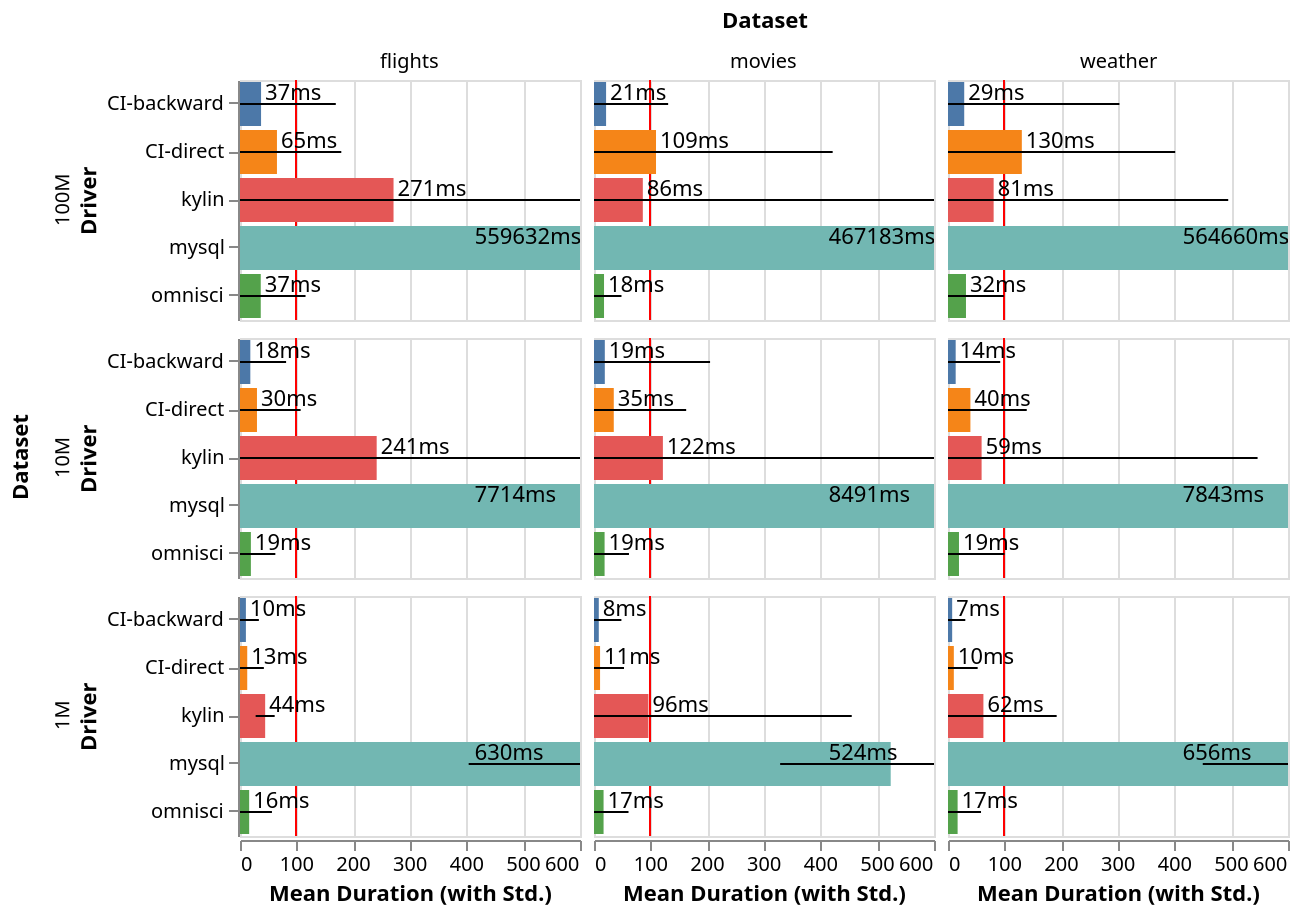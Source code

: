 {
  "$schema": "https://vega.github.io/schema/vega-lite/v4.json",
  "description": "A simple bar chart with embedded data.",
  "data": {
    "values": [
      {
        "dataset_size":"1M",
        "dataset":"flights",
        "driver":"CI-backward",
        "meanDuration":10.3990828538,
        "countAnswered":241401,
        "durationCiLower":10.3078371837,
        "durationCiUpper":10.490328524,
        "durationStd":22.8734423555,
        "countViolated":2717.0,
        "responseRate":0.681876357
      },
      {
        "dataset_size":"1M",
        "dataset":"flights",
        "driver":"CI-direct",
        "meanDuration":12.7634825117,
        "countAnswered":209883,
        "durationCiLower":12.6379931156,
        "durationCiUpper":12.8889719078,
        "durationStd":29.3322288889,
        "countViolated":2754.0,
        "responseRate":0.5917295166
      },
      {
        "dataset_size":"1M",
        "dataset":"flights",
        "driver":"kylin",
        "meanDuration":44.397160512,
        "countAnswered":13594,
        "durationCiLower":44.1148921884,
        "durationCiUpper":44.6794288356,
        "durationStd":16.7899349309,
        "countViolated":141.0,
        "responseRate":0.0372397261
      },
      {
        "dataset_size":"1M",
        "dataset":"flights",
        "driver":"mysql",
        "meanDuration":629.5919229866,
        "countAnswered":4259,
        "durationCiLower":622.8007641573,
        "durationCiUpper":636.3830818159,
        "durationStd":226.0612624968,
        "countViolated":4259.0,
        "responseRate":0.0
      },
      {
        "dataset_size":"1M",
        "dataset":"flights",
        "driver":"omnisci",
        "meanDuration":16.1814906426,
        "countAnswered":107135,
        "durationCiLower":15.9408205517,
        "durationCiUpper":16.4221607335,
        "durationStd":40.1915552002,
        "countViolated":1752.0,
        "responseRate":0.2836231026
      },
      {
        "dataset_size":"1M",
        "dataset":"movies",
        "driver":"CI-backward",
        "meanDuration":8.4421875982,
        "countAnswered":190876,
        "durationCiLower":8.2631908018,
        "durationCiUpper":8.6211843947,
        "durationStd":39.8997409554,
        "countViolated":2579.0,
        "responseRate":0.6713743248
      },
      {
        "dataset_size":"1M",
        "dataset":"movies",
        "driver":"CI-direct",
        "meanDuration":10.7039749428,
        "countAnswered":176556,
        "durationCiLower":10.5068533354,
        "durationCiUpper":10.9010965501,
        "durationStd":42.2595048319,
        "countViolated":2914.0,
        "responseRate":0.6192719608
      },
      {
        "dataset_size":"1M",
        "dataset":"movies",
        "driver":"kylin",
        "meanDuration":96.0473399834,
        "countAnswered":24060,
        "durationCiLower":91.513705359,
        "durationCiUpper":100.5809746077,
        "durationStd":358.7768296057,
        "countViolated":1649.0,
        "responseRate":0.0784262263
      },
      {
        "dataset_size":"1M",
        "dataset":"movies",
        "driver":"mysql",
        "meanDuration":523.6025552486,
        "countAnswered":2896,
        "durationCiLower":516.4939176145,
        "durationCiUpper":530.7111928828,
        "durationStd":195.0994091778,
        "countViolated":2896.0,
        "responseRate":0.0
      },
      {
        "dataset_size":"1M",
        "dataset":"movies",
        "driver":"omnisci",
        "meanDuration":16.8807647402,
        "countAnswered":61668,
        "durationCiLower":16.5333863433,
        "durationCiUpper":17.2281431372,
        "durationStd":44.0125086451,
        "countViolated":1191.0,
        "responseRate":0.1976857073
      },
      {
        "dataset_size":"1M",
        "dataset":"weather",
        "driver":"CI-backward",
        "meanDuration":7.3521983505,
        "countAnswered":354766,
        "durationCiLower":7.2759636321,
        "durationCiUpper":7.4284330688,
        "durationStd":23.1672360266,
        "countViolated":2412.0,
        "responseRate":0.6815740148
      },
      {
        "dataset_size":"1M",
        "dataset":"weather",
        "driver":"CI-direct",
        "meanDuration":10.2866326623,
        "countAnswered":298197,
        "durationCiLower":10.1357260128,
        "durationCiUpper":10.4375393118,
        "durationStd":42.0445934992,
        "countViolated":3529.0,
        "responseRate":0.5699894191
      },
      {
        "dataset_size":"1M",
        "dataset":"weather",
        "driver":"kylin",
        "meanDuration":62.482300224,
        "countAnswered":46865,
        "durationCiLower":61.3119754965,
        "durationCiUpper":63.6526249516,
        "durationStd":129.2621526718,
        "countViolated":2328.0,
        "responseRate":0.0861499001
      },
      {
        "dataset_size":"1M",
        "dataset":"weather",
        "driver":"mysql",
        "meanDuration":655.6036928017,
        "countAnswered":3737,
        "durationCiLower":648.996048826,
        "durationCiUpper":662.2113367774,
        "durationStd":206.0247381699,
        "countViolated":3737.0,
        "responseRate":0.0
      },
      {
        "dataset_size":"1M",
        "dataset":"weather",
        "driver":"omnisci",
        "meanDuration":16.9662427297,
        "countAnswered":128950,
        "durationCiLower":16.740861966,
        "durationCiUpper":17.1916234935,
        "durationStd":41.2928969176,
        "countViolated":1941.0,
        "responseRate":0.2456530233
      },
      {
        "dataset_size":"10M",
        "dataset":"flights",
        "driver":"CI-backward",
        "meanDuration":18.2181170437,
        "countAnswered":195363,
        "durationCiLower":17.9382113958,
        "durationCiUpper":18.4980226915,
        "durationStd":63.1221870456,
        "countViolated":8218.0,
        "responseRate":0.5346373711
      },
      {
        "dataset_size":"10M",
        "dataset":"flights",
        "driver":"CI-direct",
        "meanDuration":29.9453139094,
        "countAnswered":133032,
        "durationCiLower":29.5313094657,
        "durationCiUpper":30.3593183532,
        "durationStd":77.042615912,
        "countViolated":9246.0,
        "responseRate":0.3536338704
      },
      {
        "dataset_size":"10M",
        "dataset":"flights",
        "driver":"kylin",
        "meanDuration":241.197007617,
        "countAnswered":18380,
        "durationCiLower":224.1099586643,
        "durationCiUpper":258.2840565697,
        "durationStd":1181.8520814536,
        "countViolated":2907.0,
        "responseRate":0.040587686
      },
      {
        "dataset_size":"10M",
        "dataset":"flights",
        "driver":"mysql",
        "meanDuration":7714.3632887189,
        "countAnswered":523,
        "durationCiLower":7518.81630586,
        "durationCiUpper":7909.9102715778,
        "durationStd":2276.3851473406,
        "countViolated":523.0,
        "responseRate":0.0
      },
      {
        "dataset_size":"10M",
        "dataset":"flights",
        "driver":"omnisci",
        "meanDuration":19.2105079402,
        "countAnswered":94519,
        "durationCiLower":18.9354006112,
        "durationCiUpper":19.4856152692,
        "durationStd":43.1527092358,
        "countViolated":1493.0,
        "responseRate":0.2596511599
      },
      {
        "dataset_size":"10M",
        "dataset":"movies",
        "driver":"CI-backward",
        "meanDuration":19.0721177444,
        "countAnswered":142614,
        "durationCiLower":18.1080813511,
        "durationCiUpper":20.0361541377,
        "durationStd":185.7473954679,
        "countViolated":3129.0,
        "responseRate":0.493815141
      },
      {
        "dataset_size":"10M",
        "dataset":"movies",
        "driver":"CI-direct",
        "meanDuration":34.88780118,
        "countAnswered":60678,
        "durationCiLower":33.8711581357,
        "durationCiUpper":35.9044442243,
        "durationStd":127.7695508716,
        "countViolated":3293.0,
        "responseRate":0.1973838089
      },
      {
        "dataset_size":"10M",
        "dataset":"movies",
        "driver":"kylin",
        "meanDuration":121.5639602804,
        "countAnswered":13696,
        "durationCiLower":99.7284108037,
        "durationCiUpper":143.399509757,
        "durationStd":1303.6905670281,
        "countViolated":907.0,
        "responseRate":0.0437510477
      },
      {
        "dataset_size":"10M",
        "dataset":"movies",
        "driver":"mysql",
        "meanDuration":8490.5659574468,
        "countAnswered":235,
        "durationCiLower":8224.8764390203,
        "durationCiUpper":8756.2554758733,
        "durationStd":2067.3226210123,
        "countViolated":235.0,
        "responseRate":0.0
      },
      {
        "dataset_size":"10M",
        "dataset":"movies",
        "driver":"omnisci",
        "meanDuration":18.6843501326,
        "countAnswered":54288,
        "durationCiLower":18.3224511045,
        "durationCiUpper":19.0462491607,
        "durationStd":43.0211052804,
        "countViolated":818.0,
        "responseRate":0.1829597947
      },
      {
        "dataset_size":"10M",
        "dataset":"weather",
        "driver":"CI-backward",
        "meanDuration":13.5488722113,
        "countAnswered":243840,
        "durationCiLower":13.2369552009,
        "durationCiUpper":13.8607892216,
        "durationStd":78.5852949738,
        "countViolated":6576.0,
        "responseRate":0.4560418861
      },
      {
        "dataset_size":"10M",
        "dataset":"weather",
        "driver":"CI-direct",
        "meanDuration":39.5373272474,
        "countAnswered":78870,
        "durationCiLower":38.8434460758,
        "durationCiUpper":40.2312084189,
        "durationStd":99.4228635721,
        "countViolated":6793.0,
        "responseRate":0.1359779196
      },
      {
        "dataset_size":"10M",
        "dataset":"weather",
        "driver":"kylin",
        "meanDuration":59.3021829959,
        "countAnswered":40449,
        "durationCiLower":54.5560548115,
        "durationCiUpper":64.0483111802,
        "durationStd":487.0037116345,
        "countViolated":706.0,
        "responseRate":0.076813653
      },
      {
        "dataset_size":"10M",
        "dataset":"weather",
        "driver":"mysql",
        "meanDuration":7843.2297551789,
        "countAnswered":531,
        "durationCiLower":7657.3589068418,
        "durationCiUpper":8029.1006035161,
        "durationStd":2180.3065268183,
        "countViolated":531.0,
        "responseRate":0.0
      },
      {
        "dataset_size":"10M",
        "dataset":"weather",
        "driver":"omnisci",
        "meanDuration":19.3729277633,
        "countAnswered":113585,
        "durationCiLower":18.9064153804,
        "durationCiUpper":19.8394401463,
        "durationStd":80.217837143,
        "countViolated":1734.0,
        "responseRate":0.2160378415
      },
      {
        "dataset_size":"100M",
        "dataset":"flights",
        "driver":"CI-backward",
        "meanDuration":37.1612897193,
        "countAnswered":106938,
        "durationCiLower":36.3709211206,
        "durationCiUpper":37.9516583179,
        "durationStd":131.8689959628,
        "countViolated":8747.0,
        "responseRate":0.2784485986
      },
      {
        "dataset_size":"100M",
        "dataset":"flights",
        "driver":"CI-direct",
        "meanDuration":65.2099153624,
        "countAnswered":42298,
        "durationCiLower":64.1278997659,
        "durationCiUpper":66.2919309589,
        "durationStd":113.5358245617,
        "countViolated":6824.0,
        "responseRate":0.1003962189
      },
      {
        "dataset_size":"100M",
        "dataset":"flights",
        "driver":"kylin",
        "meanDuration":270.9392225123,
        "countAnswered":13788,
        "durationCiLower":234.6430041302,
        "durationCiUpper":307.2354408945,
        "durationStd":2174.3316979833,
        "countViolated":1078.0,
        "responseRate":0.0323160515
      },
      {
        "dataset_size":"100M",
        "dataset":"flights",
        "driver":"mysql",
        "meanDuration":559631.52,
        "countAnswered":25,
        "durationCiLower":504794.6653065046,
        "durationCiUpper":614468.3746934953,
        "durationStd":132847.7467667781,
        "countViolated":25.0,
        "responseRate":0.0
      },
      {
        "dataset_size":"100M",
        "dataset":"flights",
        "driver":"omnisci",
        "meanDuration":36.6124348175,
        "countAnswered":49860,
        "durationCiLower":35.9187500013,
        "durationCiUpper":37.3061196336,
        "durationStd":79.0277635157,
        "countViolated":2078.0,
        "responseRate":0.1306879566
      },
      {
        "dataset_size":"100M",
        "dataset":"movies",
        "driver":"CI-backward",
        "meanDuration":21.3222756803,
        "countAnswered":65264,
        "durationCiLower":20.4819443571,
        "durationCiUpper":22.1626070035,
        "durationStd":109.5295366818,
        "countViolated":1846.0,
        "responseRate":0.2189764892
      },
      {
        "dataset_size":"100M",
        "dataset":"movies",
        "driver":"CI-direct",
        "meanDuration":109.4266878981,
        "countAnswered":15700,
        "durationCiLower":104.5500677244,
        "durationCiUpper":114.3033080718,
        "durationStd":311.7361600881,
        "countViolated":2071.0,
        "responseRate":0.0441312182
      },
      {
        "dataset_size":"100M",
        "dataset":"movies",
        "driver":"kylin",
        "meanDuration":86.1442671281,
        "countAnswered":15603,
        "durationCiLower":69.4161378188,
        "durationCiUpper":102.8723964375,
        "durationStd":1066.0305417891,
        "countViolated":610.0,
        "responseRate":0.0524817978
      },
      {
        "dataset_size":"100M",
        "dataset":"movies",
        "driver":"mysql",
        "meanDuration":467182.8235294117,
        "countAnswered":17,
        "durationCiLower":390400.0218319589,
        "durationCiUpper":543965.6252268646,
        "durationStd":149338.5585411698,
        "countViolated":17.0,
        "responseRate":0.0
      },
      {
        "dataset_size":"100M",
        "dataset":"movies",
        "driver":"omnisci",
        "meanDuration":17.6804732691,
        "countAnswered":57050,
        "durationCiLower":17.427749755,
        "durationCiUpper":17.9331967831,
        "durationStd":30.7975501366,
        "countViolated":1001.0,
        "responseRate":0.1831427264
      },
      {
        "dataset_size":"100M",
        "dataset":"weather",
        "driver":"CI-backward",
        "meanDuration":28.6178936138,
        "countAnswered":124659,
        "durationCiLower":27.0976004839,
        "durationCiUpper":30.1381867437,
        "durationStd":273.8651965038,
        "countViolated":3414.0,
        "responseRate":0.2311268782
      },
      {
        "dataset_size":"100M",
        "dataset":"weather",
        "driver":"CI-direct",
        "meanDuration":130.2828090408,
        "countAnswered":19423,
        "durationCiLower":126.4767882666,
        "durationCiUpper":134.0888298151,
        "durationStd":270.616425203,
        "countViolated":3119.0,
        "responseRate":0.0298381813
      },
      {
        "dataset_size":"100M",
        "dataset":"weather",
        "driver":"kylin",
        "meanDuration":80.5452961672,
        "countAnswered":16646,
        "durationCiLower":74.2562297446,
        "durationCiUpper":86.8343625898,
        "durationStd":413.962931991,
        "countViolated":611.0,
        "responseRate":0.0309899986
      },
      {
        "dataset_size":"100M",
        "dataset":"weather",
        "driver":"mysql",
        "meanDuration":564659.8285714285,
        "countAnswered":35,
        "durationCiLower":518109.6167331958,
        "durationCiUpper":611210.0404096612,
        "durationStd":135512.614694002,
        "countViolated":35.0,
        "responseRate":0.0
      },
      {
        "dataset_size":"100M",
        "dataset":"weather",
        "driver":"omnisci",
        "meanDuration":31.7236207014,
        "countAnswered":73135,
        "durationCiLower":31.2396838798,
        "durationCiUpper":32.2075575231,
        "durationStd":66.7722517467,
        "countViolated":2329.0,
        "responseRate":0.1357992489
      }
    ]
  },
  "transform": [
    {"calculate": "round(datum.meanDuration) + 'ms'", "as": "durationNice"},
    {"calculate": "clamp(datum.meanDuration,0,407)", "as": "durationTextPos"}
  ],
  "facet": {
    "row": {
      "field": "dataset_size",
      "type": "ordinal",
      "title": "Dataset",
      "header": {"labelPadding": 2, "titlePadding": 0}
    },
    "column": {
      "field": "dataset",
      "type": "nominal",
      "title": "Dataset",
      "header": {
        "labelPadding": 2,
        "titlePadding": 0
      }
    }
  },
  "config": {"facet": {"spacing": 5}},
  "spec": {
    "height": 120,
    "width": 170,
    "layer": [
      {
        "mark": {"type": "rule", "color": "red"},
        "encoding": {"x": {"value": 28}}
      },
      {
        "mark": {"type": "bar", "clip": true, "height": 22},
        "encoding": {
          "y": {"field": "driver", "type": "nominal", "title": "Driver"},
          "x": {
            "field": "meanDuration",
            "type": "quantitative",
            "scale": {"domain": [0, 600]},
            "title": "Mean Duration (with Std.)"
          },
          "color": {
            "field": "driver",
            "type": "nominal",
            "title": "Query method",
            "legend": null
          }
        }
      },
      {
        "mark": {"type": "errorbar", "clip": true},
        "encoding": {
          "x": {
            "field": "meanDuration",
            "type": "quantitative",
            "scale": {"domain": [0, 600]},
            "title": "Mean Duration (with Std.)"
          },
          "xError": {"field": "durationStd"},
          "y": {"field": "driver", "type": "nominal", "title": "Driver"}
        }
      },
      {
        "mark": {
          "type": "text",
          "align": "left",
          "baseline": "middle",
          "clip": true,
          "dy": -5,
          "dx": 2
        },
        "encoding": {
          "text": {"field": "durationNice", "type": "nominal"},
          "y": {"field": "driver", "type": "nominal", "title": "Driver"},
          "x": {"field": "durationTextPos", "type": "quantitative"}
        }
      }
    ]
  }
}